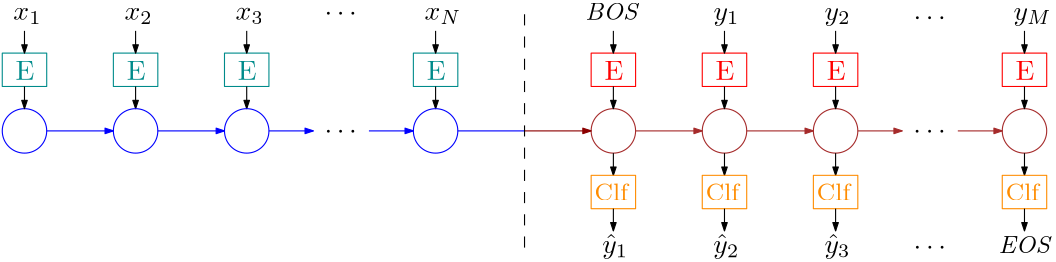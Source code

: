 <?xml version="1.0"?>
<!DOCTYPE ipe SYSTEM "ipe.dtd">
<ipe version="70218" creator="Ipe 7.2.26">
<info created="D:20210505163843" modified="D:20250917111103"/>
<ipestyle name="basic">
<symbol name="arrow/arc(spx)">
<path stroke="sym-stroke" fill="sym-stroke" pen="sym-pen">
0 0 m
-1 0.333 l
-1 -0.333 l
h
</path>
</symbol>
<symbol name="arrow/farc(spx)">
<path stroke="sym-stroke" fill="white" pen="sym-pen">
0 0 m
-1 0.333 l
-1 -0.333 l
h
</path>
</symbol>
<symbol name="arrow/ptarc(spx)">
<path stroke="sym-stroke" fill="sym-stroke" pen="sym-pen">
0 0 m
-1 0.333 l
-0.8 0 l
-1 -0.333 l
h
</path>
</symbol>
<symbol name="arrow/fptarc(spx)">
<path stroke="sym-stroke" fill="white" pen="sym-pen">
0 0 m
-1 0.333 l
-0.8 0 l
-1 -0.333 l
h
</path>
</symbol>
<symbol name="mark/circle(sx)" transformations="translations">
<path fill="sym-stroke">
0.6 0 0 0.6 0 0 e
0.4 0 0 0.4 0 0 e
</path>
</symbol>
<symbol name="mark/disk(sx)" transformations="translations">
<path fill="sym-stroke">
0.6 0 0 0.6 0 0 e
</path>
</symbol>
<symbol name="mark/fdisk(sfx)" transformations="translations">
<group>
<path fill="sym-fill">
0.5 0 0 0.5 0 0 e
</path>
<path fill="sym-stroke" fillrule="eofill">
0.6 0 0 0.6 0 0 e
0.4 0 0 0.4 0 0 e
</path>
</group>
</symbol>
<symbol name="mark/box(sx)" transformations="translations">
<path fill="sym-stroke" fillrule="eofill">
-0.6 -0.6 m
0.6 -0.6 l
0.6 0.6 l
-0.6 0.6 l
h
-0.4 -0.4 m
0.4 -0.4 l
0.4 0.4 l
-0.4 0.4 l
h
</path>
</symbol>
<symbol name="mark/square(sx)" transformations="translations">
<path fill="sym-stroke">
-0.6 -0.6 m
0.6 -0.6 l
0.6 0.6 l
-0.6 0.6 l
h
</path>
</symbol>
<symbol name="mark/fsquare(sfx)" transformations="translations">
<group>
<path fill="sym-fill">
-0.5 -0.5 m
0.5 -0.5 l
0.5 0.5 l
-0.5 0.5 l
h
</path>
<path fill="sym-stroke" fillrule="eofill">
-0.6 -0.6 m
0.6 -0.6 l
0.6 0.6 l
-0.6 0.6 l
h
-0.4 -0.4 m
0.4 -0.4 l
0.4 0.4 l
-0.4 0.4 l
h
</path>
</group>
</symbol>
<symbol name="mark/cross(sx)" transformations="translations">
<group>
<path fill="sym-stroke">
-0.43 -0.57 m
0.57 0.43 l
0.43 0.57 l
-0.57 -0.43 l
h
</path>
<path fill="sym-stroke">
-0.43 0.57 m
0.57 -0.43 l
0.43 -0.57 l
-0.57 0.43 l
h
</path>
</group>
</symbol>
<symbol name="arrow/fnormal(spx)">
<path stroke="sym-stroke" fill="white" pen="sym-pen">
0 0 m
-1 0.333 l
-1 -0.333 l
h
</path>
</symbol>
<symbol name="arrow/pointed(spx)">
<path stroke="sym-stroke" fill="sym-stroke" pen="sym-pen">
0 0 m
-1 0.333 l
-0.8 0 l
-1 -0.333 l
h
</path>
</symbol>
<symbol name="arrow/fpointed(spx)">
<path stroke="sym-stroke" fill="white" pen="sym-pen">
0 0 m
-1 0.333 l
-0.8 0 l
-1 -0.333 l
h
</path>
</symbol>
<symbol name="arrow/linear(spx)">
<path stroke="sym-stroke" pen="sym-pen">
-1 0.333 m
0 0 l
-1 -0.333 l
</path>
</symbol>
<symbol name="arrow/fdouble(spx)">
<path stroke="sym-stroke" fill="white" pen="sym-pen">
0 0 m
-1 0.333 l
-1 -0.333 l
h
-1 0 m
-2 0.333 l
-2 -0.333 l
h
</path>
</symbol>
<symbol name="arrow/double(spx)">
<path stroke="sym-stroke" fill="sym-stroke" pen="sym-pen">
0 0 m
-1 0.333 l
-1 -0.333 l
h
-1 0 m
-2 0.333 l
-2 -0.333 l
h
</path>
</symbol>
<anglesize name="22.5 deg" value="22.5"/>
<anglesize name="30 deg" value="30"/>
<anglesize name="45 deg" value="45"/>
<anglesize name="60 deg" value="60"/>
<anglesize name="90 deg" value="90"/>
<arrowsize name="large" value="10"/>
<arrowsize name="small" value="5"/>
<arrowsize name="tiny" value="3"/>
<color name="blue" value="0 0 1"/>
<color name="brown" value="0.647 0.165 0.165"/>
<color name="darkblue" value="0 0 0.545"/>
<color name="darkcyan" value="0 0.545 0.545"/>
<color name="darkgray" value="0.663"/>
<color name="darkgreen" value="0 0.392 0"/>
<color name="darkmagenta" value="0.545 0 0.545"/>
<color name="darkorange" value="1 0.549 0"/>
<color name="darkred" value="0.545 0 0"/>
<color name="gold" value="1 0.843 0"/>
<color name="gray" value="0.745"/>
<color name="green" value="0 1 0"/>
<color name="lightblue" value="0.678 0.847 0.902"/>
<color name="lightcyan" value="0.878 1 1"/>
<color name="lightgray" value="0.827"/>
<color name="lightgreen" value="0.565 0.933 0.565"/>
<color name="lightyellow" value="1 1 0.878"/>
<color name="navy" value="0 0 0.502"/>
<color name="orange" value="1 0.647 0"/>
<color name="pink" value="1 0.753 0.796"/>
<color name="purple" value="0.627 0.125 0.941"/>
<color name="red" value="1 0 0"/>
<color name="seagreen" value="0.18 0.545 0.341"/>
<color name="turquoise" value="0.251 0.878 0.816"/>
<color name="violet" value="0.933 0.51 0.933"/>
<color name="yellow" value="1 1 0"/>
<dashstyle name="dash dot dotted" value="[4 2 1 2 1 2] 0"/>
<dashstyle name="dash dotted" value="[4 2 1 2] 0"/>
<dashstyle name="dashed" value="[4] 0"/>
<dashstyle name="dotted" value="[1 3] 0"/>
<gridsize name="10 pts (~3.5 mm)" value="10"/>
<gridsize name="14 pts (~5 mm)" value="14"/>
<gridsize name="16 pts (~6 mm)" value="16"/>
<gridsize name="20 pts (~7 mm)" value="20"/>
<gridsize name="28 pts (~10 mm)" value="28"/>
<gridsize name="32 pts (~12 mm)" value="32"/>
<gridsize name="4 pts" value="4"/>
<gridsize name="56 pts (~20 mm)" value="56"/>
<gridsize name="8 pts (~3 mm)" value="8"/>
<opacity name="10%" value="0.1"/>
<opacity name="30%" value="0.3"/>
<opacity name="50%" value="0.5"/>
<opacity name="75%" value="0.75"/>
<pen name="fat" value="1.2"/>
<pen name="heavier" value="0.8"/>
<pen name="ultrafat" value="2"/>
<symbolsize name="large" value="5"/>
<symbolsize name="small" value="2"/>
<symbolsize name="tiny" value="1.1"/>
<textsize name="Huge" value="\Huge"/>
<textsize name="LARGE" value="\LARGE"/>
<textsize name="Large" value="\Large"/>
<textsize name="footnote" value="\footnotesize"/>
<textsize name="huge" value="\huge"/>
<textsize name="large" value="\large"/>
<textsize name="small" value="\small"/>
<textsize name="tiny" value="\tiny"/>
<textstyle name="center" begin="\begin{center}" end="\end{center}"/>
<textstyle name="item" begin="\begin{itemize}\item{}" end="\end{itemize}"/>
<textstyle name="itemize" begin="\begin{itemize}" end="\end{itemize}"/>
<tiling name="falling" angle="-60" step="4" width="1"/>
<tiling name="rising" angle="30" step="4" width="1"/>
</ipestyle>
<page>
<layer name="alpha"/>
<view layers="alpha" active="alpha"/>
<text layer="alpha" matrix="1 0 0 1 -96 0" transformations="translations" pos="124 684" stroke="black" type="label" width="10.163" height="4.294" depth="1.49" valign="baseline" style="math">x_1</text>
<text matrix="1 0 0 1 -56 0" transformations="translations" pos="124 684" stroke="black" type="label" width="10.163" height="4.294" depth="1.49" valign="baseline" style="math">x_2</text>
<text matrix="1 0 0 1 -16 0" transformations="translations" pos="124 684" stroke="black" type="label" width="10.163" height="4.294" depth="1.49" valign="baseline" style="math">x_3</text>
<text matrix="1 0 0 1 52 0" transformations="translations" pos="124 684" stroke="black" type="label" width="13.25" height="4.294" depth="1.49" valign="baseline" style="math">x_N</text>
<text matrix="1 0 0 1 16 0" transformations="translations" pos="124 684" stroke="black" type="label" width="11.623" height="4.428" depth="0" valign="baseline" style="math">\cdots</text>
<path matrix="1 0 0 1 -4 0" stroke="darkcyan">
28 672 m
28 660 l
44 660 l
44 672 l
h
</path>
<text matrix="1 0 0 1 -27.814 -2.79072" transformations="translations" pos="52 672" stroke="darkcyan" type="minipage" width="16" height="5.898" depth="0.91" valign="top" style="center">E</text>
<path matrix="1 0 0 1 -4 0" stroke="black" arrow="normal/tiny">
36 680 m
36 672 l
</path>
<path matrix="1 0 0 1 36 0" stroke="darkcyan">
28 672 m
28 660 l
44 660 l
44 672 l
h
</path>
<text matrix="1 0 0 1 12.186 -2.79072" transformations="translations" pos="52 672" stroke="darkcyan" type="minipage" width="16" height="5.898" depth="0.91" valign="top" style="center">E</text>
<path matrix="1 0 0 1 36 0" stroke="black" arrow="normal/tiny">
36 680 m
36 672 l
</path>
<path matrix="1 0 0 1 76 0" stroke="darkcyan">
28 672 m
28 660 l
44 660 l
44 672 l
h
</path>
<text matrix="1 0 0 1 52.186 -2.79072" transformations="translations" pos="52 672" stroke="darkcyan" type="minipage" width="16" height="5.898" depth="0.91" valign="top" style="center">E</text>
<path matrix="1 0 0 1 76 0" stroke="black" arrow="normal/tiny">
36 680 m
36 672 l
</path>
<path matrix="1 0 0 1 144 0" stroke="darkcyan">
28 672 m
28 660 l
44 660 l
44 672 l
h
</path>
<text matrix="1 0 0 1 120.186 -2.79072" transformations="translations" pos="52 672" stroke="darkcyan" type="minipage" width="16" height="5.898" depth="0.91" valign="top" style="center">E</text>
<path matrix="1 0 0 1 144 0" stroke="black" arrow="normal/tiny">
36 680 m
36 672 l
</path>
<path matrix="1 0 0 1 -4 -4" stroke="blue">
8 0 0 8 36 648 e
</path>
<path matrix="1 0 0 1 -4 0" stroke="blue" arrow="normal/tiny">
44 644 m
68 644 l
</path>
<text matrix="1 0 0 1 16 -42.4978" transformations="translations" pos="124 684" stroke="black" type="label" width="11.623" height="4.428" depth="0" valign="baseline" style="math">\cdots</text>
<path matrix="1 0 0 1 36 36" stroke="brown">
8 0 0 8 208 608 e
</path>
<text matrix="1 0 0 1 29.898 59.997" transformations="translations" pos="204 624" stroke="black" type="label" width="19.772" height="6.127" depth="0" valign="baseline" size="small" style="math">\mathit{BOS}</text>
<path matrix="1 0 0 1 4 0" stroke="black" arrow="normal/tiny">
68 660 m
68 652 l
</path>
<path matrix="1 0 0 1 208 0" stroke="red">
28 672 m
28 660 l
44 660 l
44 672 l
h
</path>
<text matrix="1 0 0 1 184.186 -2.7907" transformations="translations" pos="52 672" stroke="red" type="minipage" width="16" height="5.898" depth="0.91" valign="top" style="center">E</text>
<path matrix="1 0 0 1 208 0" stroke="black" arrow="normal/tiny">
36 680 m
36 672 l
</path>
<path matrix="1 0 0 1 -44 0" stroke="black" arrow="normal/tiny">
288 660 m
288 652 l
</path>
<path matrix="1 0 0 1 20 44" stroke="black" arrow="normal/tiny">
224 592 m
224 584 l
</path>
<path matrix="1 0 0 1 208 -44" stroke="darkorange">
28 672 m
28 660 l
44 660 l
44 672 l
h
</path>
<text matrix="1 0 0 1 184.186 -46.7907" transformations="translations" pos="52 672" stroke="darkorange" type="minipage" width="16" height="5.607" depth="0.62" valign="top" size="small" style="center">Clf\kern0.2em</text>
<path matrix="1 0 0 1 20 24" stroke="black" arrow="normal/tiny">
224 592 m
224 584 l
</path>
<text matrix="1 0 0 1 116 -84" transformations="translations" pos="124 684" stroke="black" type="label" width="9.354" height="6.926" depth="1.93" valign="baseline" style="math">\hat y_1</text>
<path matrix="1 0 0 1 -44 0" stroke="brown" arrow="normal/tiny">
296 644 m
320 644 l
</path>
<path matrix="1 0 0 1 76 36" stroke="brown">
8 0 0 8 208 608 e
</path>
<text matrix="1 0 0 1 76.0453 59.9589" transformations="translations" pos="204 624" stroke="black" type="label" width="9.354" height="4.297" depth="1.93" valign="baseline" style="math">y_1</text>
<path matrix="1 0 0 1 248 0" stroke="red">
28 672 m
28 660 l
44 660 l
44 672 l
h
</path>
<text matrix="1 0 0 1 224.186 -2.7907" transformations="translations" pos="52 672" stroke="red" type="minipage" width="16" height="5.898" depth="0.91" valign="top" style="center">E</text>
<path matrix="1 0 0 1 248 0" stroke="black" arrow="normal/tiny">
36 680 m
36 672 l
</path>
<path matrix="1 0 0 1 -60 0" stroke="black" arrow="normal/tiny">
344 660 m
344 652 l
</path>
<path matrix="1 0 0 1 60 44" stroke="black" arrow="normal/tiny">
224 592 m
224 584 l
</path>
<path matrix="1 0 0 1 248 -44" stroke="darkorange">
28 672 m
28 660 l
44 660 l
44 672 l
h
</path>
<text matrix="1 0 0 1 224.186 -46.7907" transformations="translations" pos="52 672" stroke="darkorange" type="minipage" width="16" height="5.607" depth="0.62" valign="top" size="small" style="center">Clf\kern0.2em</text>
<path matrix="1 0 0 1 60 24" stroke="black" arrow="normal/tiny">
224 592 m
224 584 l
</path>
<text matrix="1 0 0 1 156 -84" transformations="translations" pos="124 684" stroke="black" type="label" width="9.354" height="6.926" depth="1.93" valign="baseline" style="math">\hat y_2</text>
<path stroke="brown" arrow="normal/tiny">
292 644 m
316 644 l
</path>
<path matrix="1 0 0 1 -40 0" stroke="brown" arrow="normal/tiny">
408 644 m
424 644 l
</path>
<path matrix="1 0 0 1 184 36" stroke="brown">
8 0 0 8 208 608 e
</path>
<text matrix="1 0 0 1 184.045 59.9589" transformations="translations" pos="204 624" stroke="black" type="label" width="13.728" height="4.297" depth="1.93" valign="baseline" style="math">y_M</text>
<path matrix="1 0 0 1 356 0" stroke="red">
28 672 m
28 660 l
44 660 l
44 672 l
h
</path>
<text matrix="1 0 0 1 332.186 -2.7907" transformations="translations" pos="52 672" stroke="red" type="minipage" width="16" height="5.898" depth="0.91" valign="top" style="center">E</text>
<path matrix="1 0 0 1 356 0" stroke="black" arrow="normal/tiny">
36 680 m
36 672 l
</path>
<path matrix="1 0 0 1 -40 0" stroke="black" arrow="normal/tiny">
432 660 m
432 652 l
</path>
<path matrix="1 0 0 1 168 44" stroke="black" arrow="normal/tiny">
224 592 m
224 584 l
</path>
<path matrix="1 0 0 1 356 -44" stroke="darkorange">
28 672 m
28 660 l
44 660 l
44 672 l
h
</path>
<text matrix="1 0 0 1 332.186 -46.7907" transformations="translations" pos="52 672" stroke="darkorange" type="minipage" width="16" height="5.607" depth="0.62" valign="top" size="small" style="center">Clf\kern0.2em</text>
<path matrix="1 0 0 1 168 24" stroke="black" arrow="normal/tiny">
224 592 m
224 584 l
</path>
<text matrix="1 0 0 1 258.644 -83.935" transformations="translations" pos="124 684" stroke="black" type="label" width="19.537" height="6.127" depth="0" valign="baseline" size="small" style="math">\mathit{EOS}</text>
<path matrix="1 0 0 1 -36 0" stroke="black" arrow="normal/tiny">
68 660 m
68 652 l
</path>
<path matrix="1 0 0 1 44 0" stroke="black" arrow="normal/tiny">
68 660 m
68 652 l
</path>
<path matrix="1 0 0 1 112 0" stroke="black" arrow="normal/tiny">
68 660 m
68 652 l
</path>
<path matrix="1 0 0 1 36 -4" stroke="blue">
8 0 0 8 36 648 e
</path>
<path matrix="1 0 0 1 -4 0" stroke="blue" arrow="normal/tiny">
84 644 m
108 644 l
</path>
<path matrix="1 0 0 1 76 -4" stroke="blue">
8 0 0 8 36 648 e
</path>
<path matrix="1 0 0 1 76 0" stroke="blue" arrow="normal/tiny">
44 644 m
60 644 l
</path>
<path stroke="blue" arrow="normal/tiny">
156 644 m
172 644 l
</path>
<path matrix="1 0 0 1 144 -4" stroke="blue">
8 0 0 8 36 648 e
</path>
<path stroke="blue">
188 644 m
212 644 l
</path>
<path matrix="1 0 0 1 128 0" stroke="darkred" arrow="normal/tiny">
84 644 m
108 644 l
</path>
<path matrix="1 0 0 1 0.0182446 1.98867" stroke="black" dash="dashed">
212 684 m
212 600 l
</path>
<path matrix="1 0 0 1 116 36" stroke="brown">
8 0 0 8 208 608 e
</path>
<text matrix="1 0 0 1 116.045 59.9589" transformations="translations" pos="204 624" stroke="black" type="label" width="9.354" height="4.297" depth="1.93" valign="baseline" style="math">y_2</text>
<path matrix="1 0 0 1 288 0" stroke="red">
28 672 m
28 660 l
44 660 l
44 672 l
h
</path>
<text matrix="1 0 0 1 264.186 -2.7907" transformations="translations" pos="52 672" stroke="red" type="minipage" width="16" height="5.898" depth="0.91" valign="top" style="center">E</text>
<path matrix="1 0 0 1 288 0" stroke="black" arrow="normal/tiny">
36 680 m
36 672 l
</path>
<path matrix="1 0 0 1 -20 0" stroke="black" arrow="normal/tiny">
344 660 m
344 652 l
</path>
<path matrix="1 0 0 1 100 44" stroke="black" arrow="normal/tiny">
224 592 m
224 584 l
</path>
<path matrix="1 0 0 1 288 -44" stroke="darkorange">
28 672 m
28 660 l
44 660 l
44 672 l
h
</path>
<text matrix="1 0 0 1 264.186 -46.7907" transformations="translations" pos="52 672" stroke="darkorange" type="minipage" width="16" height="5.607" depth="0.62" valign="top" size="small" style="center">Clf\kern0.2em</text>
<path matrix="1 0 0 1 100 24" stroke="black" arrow="normal/tiny">
224 592 m
224 584 l
</path>
<text matrix="1 0 0 1 196 -84" transformations="translations" pos="124 684" stroke="black" type="label" width="9.354" height="6.926" depth="1.93" valign="baseline" style="math">\hat y_3</text>
<path stroke="brown" arrow="normal/tiny">
332 644 m
348 644 l
</path>
<text matrix="1 0 0 1 228.051 -1.61954" transformations="translations" pos="124 684" stroke="black" type="label" width="11.623" height="4.428" depth="0" valign="baseline" style="math">\cdots</text>
<text matrix="1 0 0 1 228 -42.4978" transformations="translations" pos="124 684" stroke="black" type="label" width="11.623" height="4.428" depth="0" valign="baseline" style="math">\cdots</text>
<text matrix="1 0 0 1 228.085 -84.1956" transformations="translations" pos="124 684" stroke="black" type="label" width="11.623" height="4.428" depth="0" valign="baseline" style="math">\cdots</text>
</page>
</ipe>
